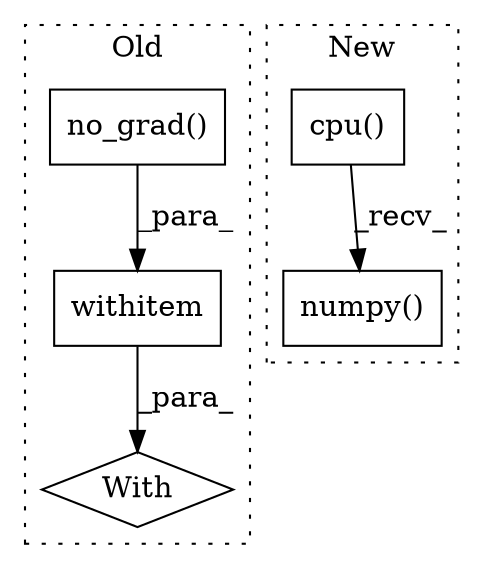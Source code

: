 digraph G {
subgraph cluster0 {
1 [label="no_grad()" a="75" s="7081" l="15" shape="box"];
3 [label="With" a="39" s="7076,7086" l="5,24" shape="diamond"];
4 [label="withitem" a="49" s="7081" l="5" shape="box"];
label = "Old";
style="dotted";
}
subgraph cluster1 {
2 [label="numpy()" a="75" s="7158" l="29" shape="box"];
5 [label="cpu()" a="75" s="7158" l="21" shape="box"];
label = "New";
style="dotted";
}
1 -> 4 [label="_para_"];
4 -> 3 [label="_para_"];
5 -> 2 [label="_recv_"];
}